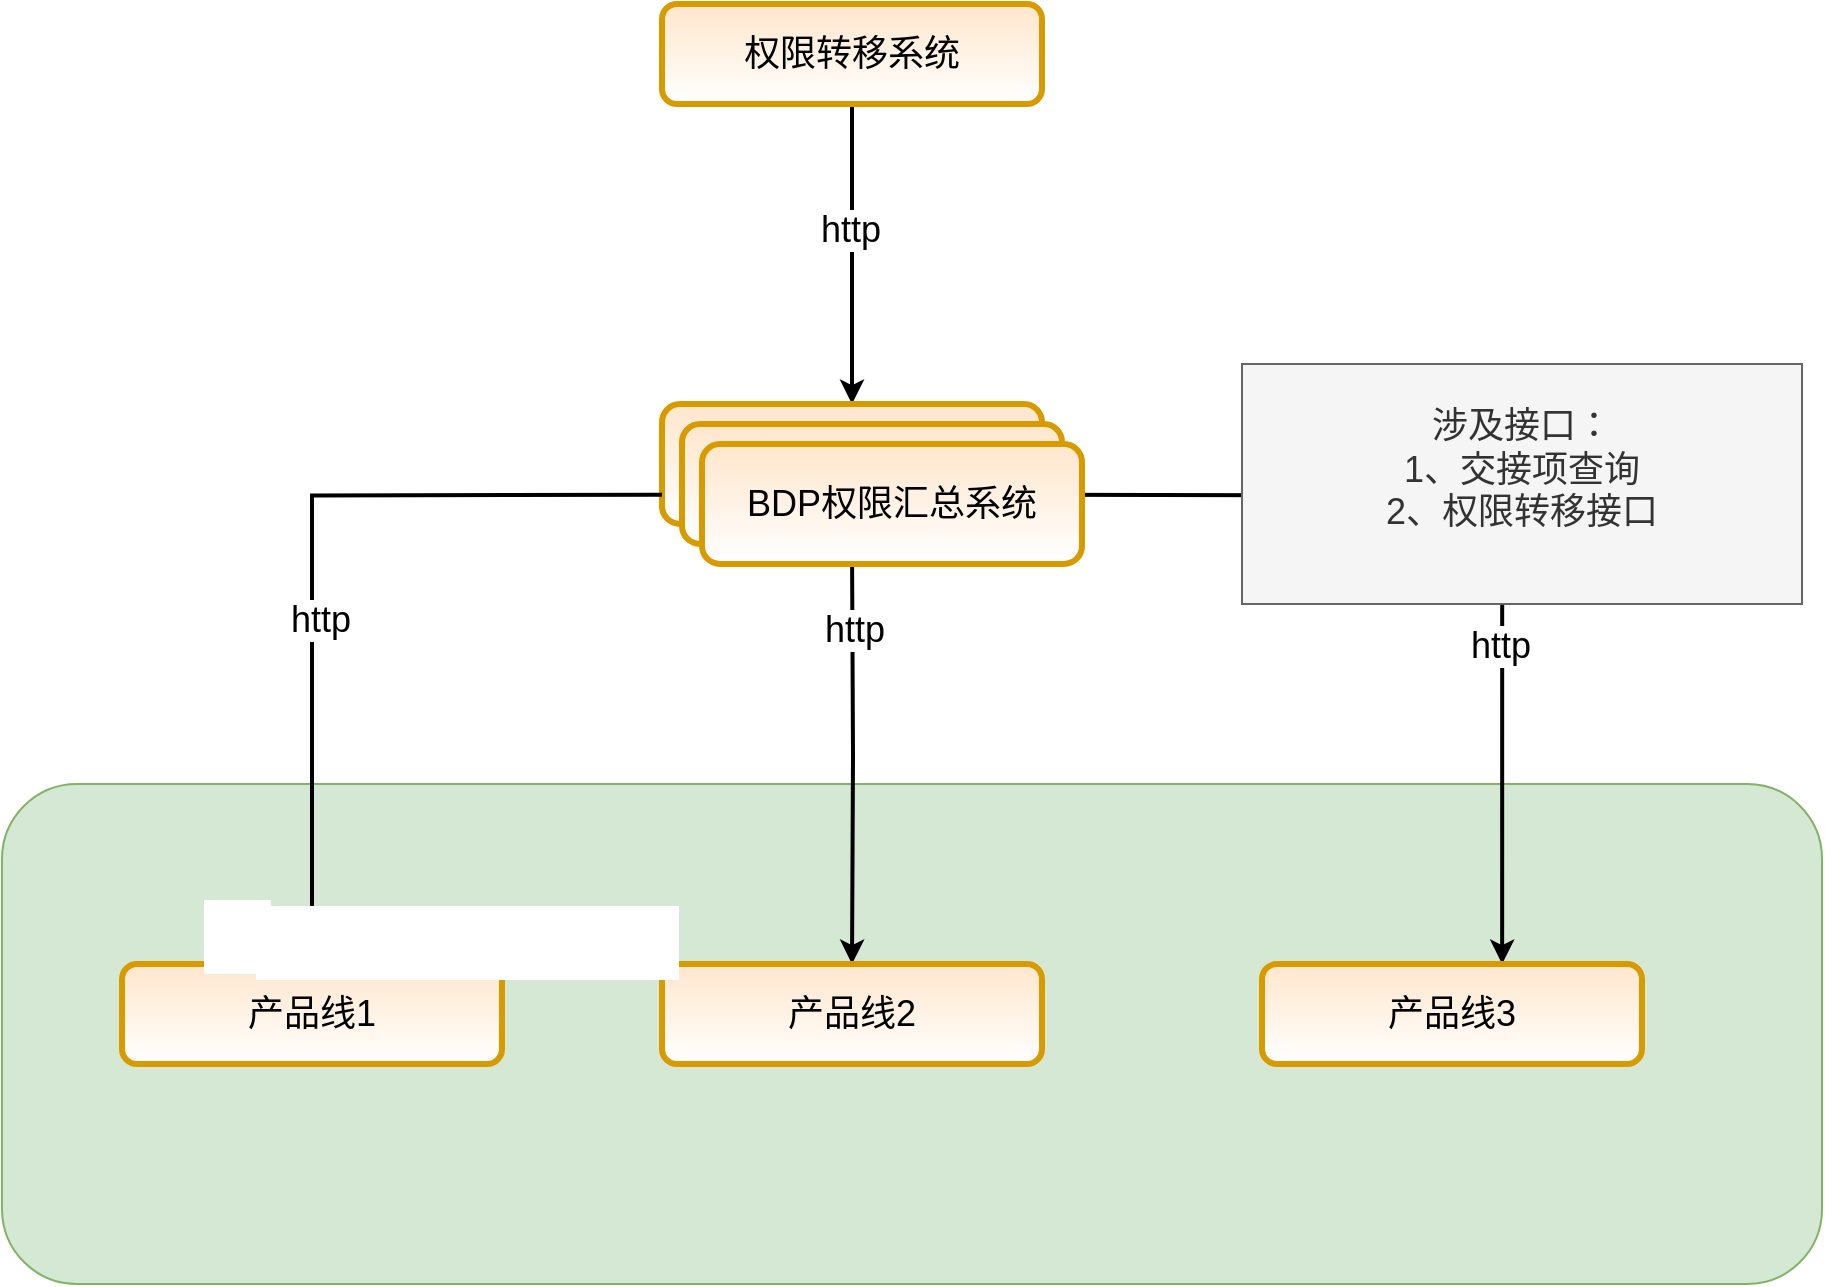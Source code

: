 <mxfile version="12.1.7" type="device" pages="1"><diagram id="etaW4J0fFuhtSPI6BJPu" name="第 1 页"><mxGraphModel dx="2915" dy="2350" grid="1" gridSize="10" guides="1" tooltips="1" connect="1" arrows="1" fold="1" page="1" pageScale="1" pageWidth="827" pageHeight="1169" math="0" shadow="0"><root><mxCell id="0"/><mxCell id="1" parent="0"/><mxCell id="x8GddF3sZDhjNWYU9PGE-1" value="" style="rounded=1;whiteSpace=wrap;html=1;fillColor=#d5e8d4;strokeColor=#82b366;" parent="1" vertex="1"><mxGeometry x="-60" y="-580" width="910" height="250" as="geometry"/></mxCell><mxCell id="ZOd6fQKHM9-plo_yHYhg-5" style="edgeStyle=orthogonalEdgeStyle;rounded=0;orthogonalLoop=1;jettySize=auto;html=1;entryX=0.5;entryY=0;entryDx=0;entryDy=0;strokeWidth=2;" parent="1" source="ZOd6fQKHM9-plo_yHYhg-1" target="ZOd6fQKHM9-plo_yHYhg-2" edge="1"><mxGeometry relative="1" as="geometry"/></mxCell><mxCell id="VpFofIqfRywEpDbrm1VU-1" value="&lt;font style=&quot;font-size: 18px&quot;&gt;http&lt;/font&gt;" style="text;html=1;resizable=0;points=[];align=center;verticalAlign=middle;labelBackgroundColor=#ffffff;" vertex="1" connectable="0" parent="ZOd6fQKHM9-plo_yHYhg-5"><mxGeometry x="-0.16" y="-1" relative="1" as="geometry"><mxPoint as="offset"/></mxGeometry></mxCell><mxCell id="ZOd6fQKHM9-plo_yHYhg-1" value="&lt;font style=&quot;font-size: 18px&quot;&gt;权限转移系统&lt;/font&gt;&lt;br&gt;&lt;div&gt;&lt;/div&gt;" style="rounded=1;whiteSpace=wrap;html=1;strokeWidth=3;align=center;fillColor=#ffe6cc;strokeColor=#d79b00;gradientColor=#ffffff;" parent="1" vertex="1"><mxGeometry x="270" y="-970" width="190" height="50" as="geometry"/></mxCell><mxCell id="ZOd6fQKHM9-plo_yHYhg-2" value="&lt;font style=&quot;font-size: 18px&quot;&gt;BDP权限汇总系统&lt;/font&gt;&lt;br&gt;&lt;div&gt;&lt;/div&gt;" style="rounded=1;whiteSpace=wrap;html=1;strokeWidth=3;align=center;fillColor=#ffe6cc;strokeColor=#d79b00;gradientColor=#ffffff;" parent="1" vertex="1"><mxGeometry x="270" y="-770" width="190" height="60" as="geometry"/></mxCell><mxCell id="x8GddF3sZDhjNWYU9PGE-3" style="edgeStyle=orthogonalEdgeStyle;rounded=0;orthogonalLoop=1;jettySize=auto;html=1;strokeWidth=2;" parent="1" target="ZOd6fQKHM9-plo_yHYhg-8" edge="1"><mxGeometry relative="1" as="geometry"><mxPoint x="270" y="-724.667" as="sourcePoint"/></mxGeometry></mxCell><mxCell id="VpFofIqfRywEpDbrm1VU-2" value="&lt;span style=&quot;font-size: 18px&quot;&gt;http&lt;/span&gt;" style="text;html=1;resizable=0;points=[];align=center;verticalAlign=middle;labelBackgroundColor=#ffffff;" vertex="1" connectable="0" parent="x8GddF3sZDhjNWYU9PGE-3"><mxGeometry x="-0.161" y="62" relative="1" as="geometry"><mxPoint as="offset"/></mxGeometry></mxCell><mxCell id="x8GddF3sZDhjNWYU9PGE-4" style="edgeStyle=orthogonalEdgeStyle;rounded=0;orthogonalLoop=1;jettySize=auto;html=1;strokeWidth=2;" parent="1" target="ZOd6fQKHM9-plo_yHYhg-6" edge="1"><mxGeometry relative="1" as="geometry"><mxPoint x="365" y="-700" as="sourcePoint"/></mxGeometry></mxCell><mxCell id="VpFofIqfRywEpDbrm1VU-3" value="&lt;span style=&quot;font-size: 18px&quot;&gt;http&lt;/span&gt;" style="text;html=1;resizable=0;points=[];align=center;verticalAlign=middle;labelBackgroundColor=#ffffff;" vertex="1" connectable="0" parent="x8GddF3sZDhjNWYU9PGE-4"><mxGeometry x="-0.591" y="1" relative="1" as="geometry"><mxPoint as="offset"/></mxGeometry></mxCell><mxCell id="x8GddF3sZDhjNWYU9PGE-5" style="edgeStyle=orthogonalEdgeStyle;rounded=0;orthogonalLoop=1;jettySize=auto;html=1;entryX=0.632;entryY=0;entryDx=0;entryDy=0;entryPerimeter=0;strokeWidth=2;" parent="1" target="ZOd6fQKHM9-plo_yHYhg-10" edge="1"><mxGeometry relative="1" as="geometry"><mxPoint x="460" y="-724.667" as="sourcePoint"/></mxGeometry></mxCell><mxCell id="VpFofIqfRywEpDbrm1VU-10" value="&lt;font style=&quot;font-size: 18px&quot;&gt;http&lt;/font&gt;" style="text;html=1;resizable=0;points=[];align=center;verticalAlign=middle;labelBackgroundColor=#ffffff;" vertex="1" connectable="0" parent="x8GddF3sZDhjNWYU9PGE-5"><mxGeometry x="-0.015" y="-75" relative="1" as="geometry"><mxPoint as="offset"/></mxGeometry></mxCell><mxCell id="ZOd6fQKHM9-plo_yHYhg-10" value="&lt;span style=&quot;font-size: 18px&quot;&gt;产品线3&lt;/span&gt;&lt;br&gt;&lt;div&gt;&lt;/div&gt;" style="rounded=1;whiteSpace=wrap;html=1;strokeWidth=3;align=center;fillColor=#ffe6cc;strokeColor=#d79b00;gradientColor=#ffffff;" parent="1" vertex="1"><mxGeometry x="570" y="-490" width="190" height="50" as="geometry"/></mxCell><mxCell id="ZOd6fQKHM9-plo_yHYhg-8" value="&lt;font style=&quot;font-size: 18px&quot;&gt;产品线1&lt;/font&gt;&lt;br&gt;&lt;div&gt;&lt;/div&gt;" style="rounded=1;whiteSpace=wrap;html=1;strokeWidth=3;align=center;fillColor=#ffe6cc;strokeColor=#d79b00;gradientColor=#ffffff;" parent="1" vertex="1"><mxGeometry y="-490" width="190" height="50" as="geometry"/></mxCell><mxCell id="ZOd6fQKHM9-plo_yHYhg-6" value="&lt;span style=&quot;font-size: 18px&quot;&gt;产品线2&lt;/span&gt;&lt;br&gt;&lt;div&gt;&lt;/div&gt;" style="rounded=1;whiteSpace=wrap;html=1;strokeWidth=3;align=center;fillColor=#ffe6cc;strokeColor=#d79b00;gradientColor=#ffffff;" parent="1" vertex="1"><mxGeometry x="270" y="-490" width="190" height="50" as="geometry"/></mxCell><mxCell id="x8GddF3sZDhjNWYU9PGE-2" value="&lt;font style=&quot;font-size: 18px&quot;&gt;涉及接口：&lt;br&gt;1、交接项查询&lt;br&gt;2、权限转移接口&lt;/font&gt;&lt;br&gt;&lt;br&gt;&lt;div style=&quot;margin: 0px ; padding: 0px ; color: transparent ; position: absolute ; white-space: pre ; cursor: text ; font-family: sans-serif ; background-color: rgb(255 , 255 , 255) ; left: 102.089px ; top: 450.464px ; font-size: 30.699px ; transform: rotate(0deg) scale(1.287 , 1) ; transform-origin: 0% 0%&quot;&gt;1.&lt;/div&gt;&lt;div style=&quot;margin: 0px ; padding: 0px ; color: transparent ; position: absolute ; white-space: pre ; cursor: text ; background-color: rgb(255 , 255 , 255) ; left: 128.366px ; top: 453.437px ; font-size: 30.699px ; font-family: monospace ; transform: rotate(0deg) scale(1.839 , 1) ; transform-origin: 0% 0%&quot;&gt;ݗԻളᶱັᧃള&lt;/div&gt;" style="rounded=0;whiteSpace=wrap;html=1;fillColor=#f5f5f5;strokeColor=#666666;fontColor=#333333;" parent="1" vertex="1"><mxGeometry x="560" y="-790" width="280" height="120" as="geometry"/></mxCell><mxCell id="VpFofIqfRywEpDbrm1VU-8" value="&lt;font style=&quot;font-size: 18px&quot;&gt;BDP权限汇总系统&lt;/font&gt;&lt;br&gt;&lt;div&gt;&lt;/div&gt;" style="rounded=1;whiteSpace=wrap;html=1;strokeWidth=3;align=center;fillColor=#ffe6cc;strokeColor=#d79b00;gradientColor=#ffffff;" vertex="1" parent="1"><mxGeometry x="280" y="-760" width="190" height="60" as="geometry"/></mxCell><mxCell id="VpFofIqfRywEpDbrm1VU-9" value="&lt;font style=&quot;font-size: 18px&quot;&gt;BDP权限汇总系统&lt;/font&gt;&lt;br&gt;&lt;div&gt;&lt;/div&gt;" style="rounded=1;whiteSpace=wrap;html=1;strokeWidth=3;align=center;fillColor=#ffe6cc;strokeColor=#d79b00;gradientColor=#ffffff;" vertex="1" parent="1"><mxGeometry x="290" y="-750" width="190" height="60" as="geometry"/></mxCell></root></mxGraphModel></diagram></mxfile>